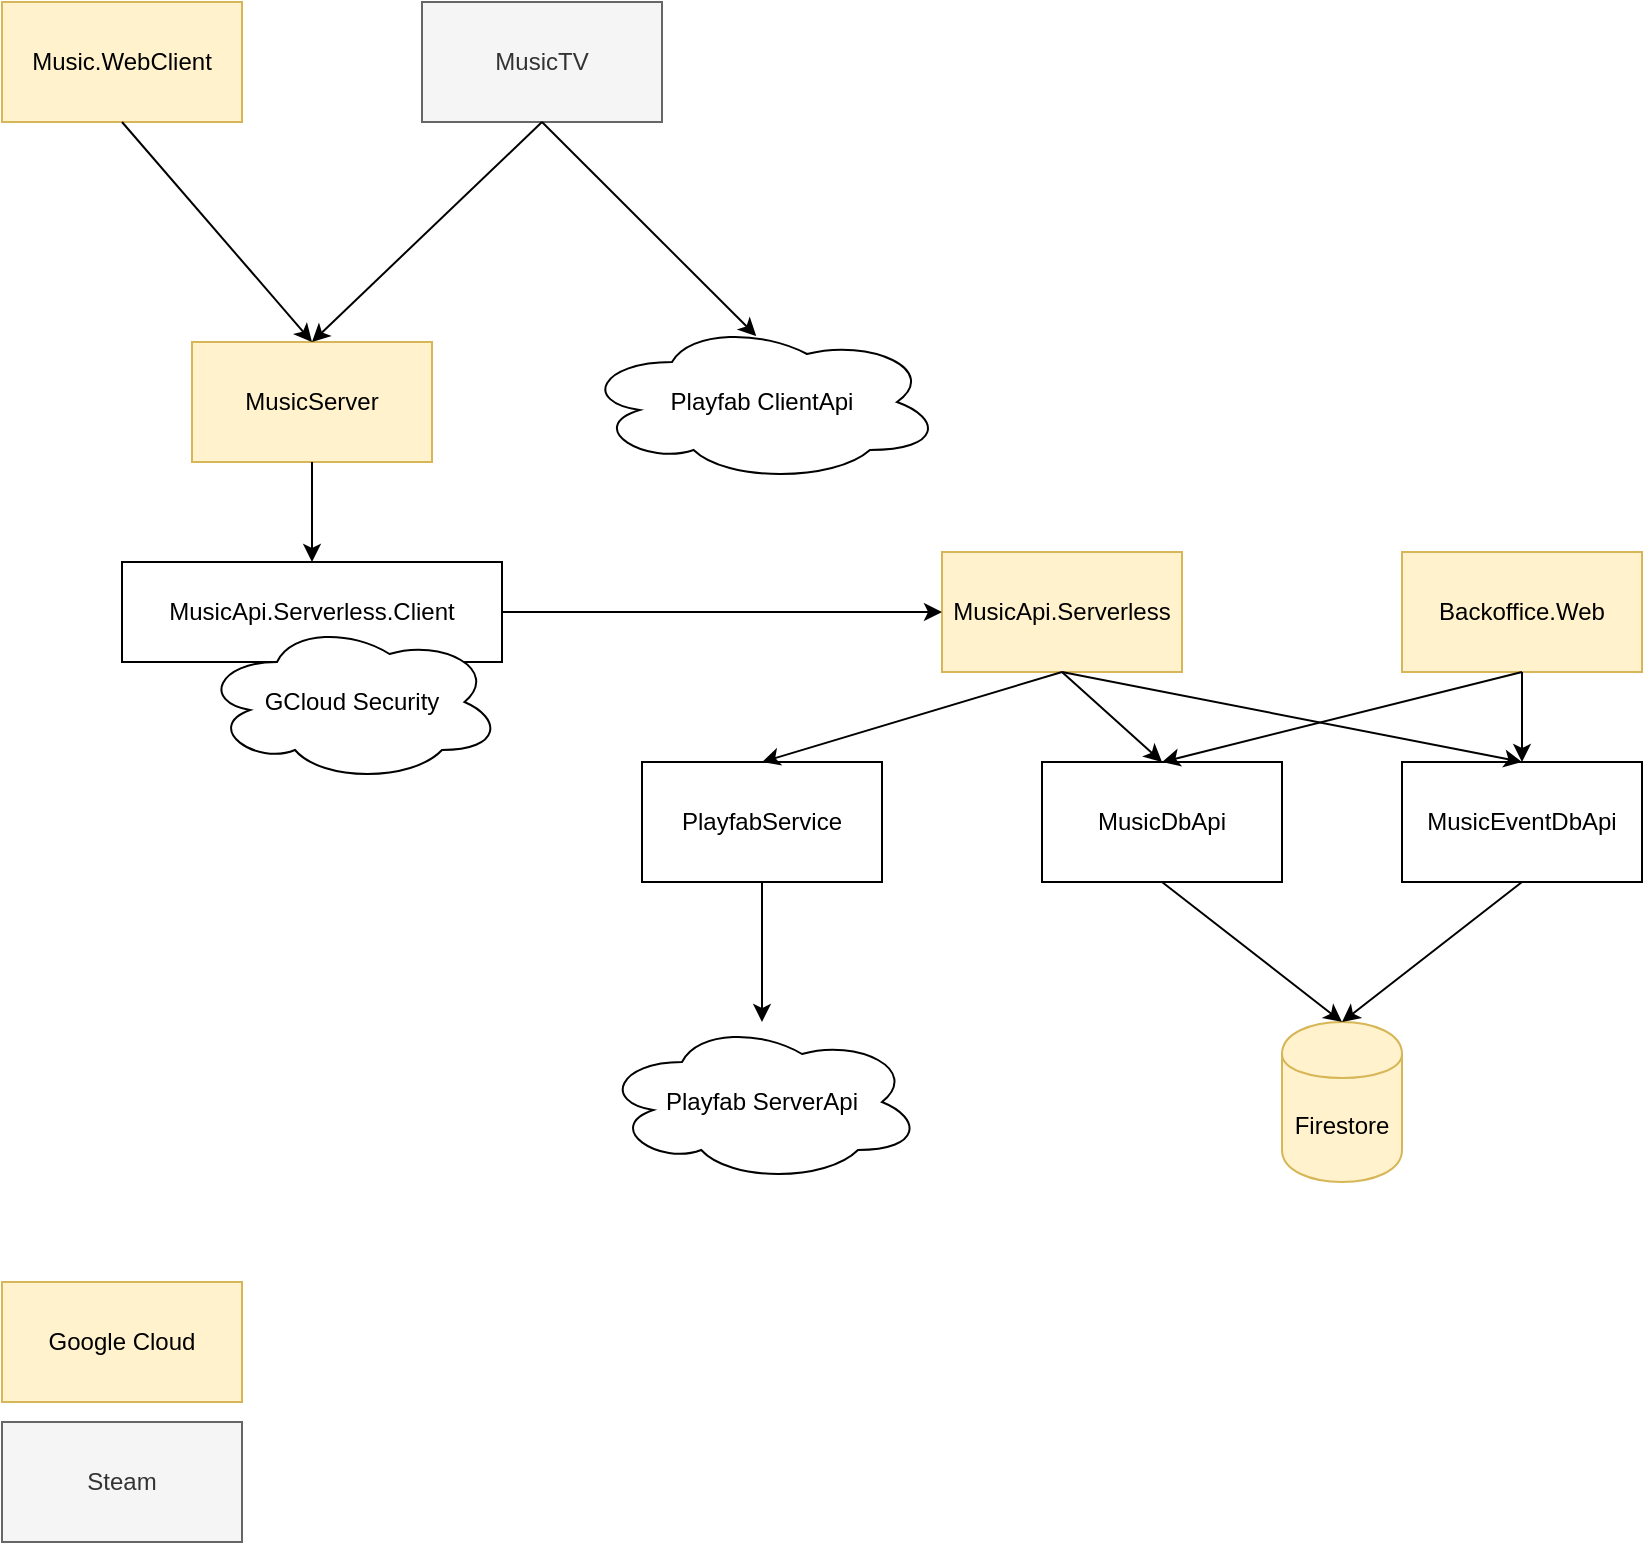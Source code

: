 <mxfile version="13.0.3" type="device"><diagram id="oWdbxWRQWEb6TcisBcxv" name="Page-1"><mxGraphModel dx="1463" dy="1946" grid="1" gridSize="10" guides="1" tooltips="1" connect="1" arrows="1" fold="1" page="1" pageScale="1" pageWidth="850" pageHeight="1100" math="0" shadow="0"><root><mxCell id="0"/><mxCell id="1" parent="0"/><mxCell id="LHcQ9ObFHGDCjxjt8cW8-1" value="MusicServer" style="rounded=0;whiteSpace=wrap;html=1;fillColor=#fff2cc;strokeColor=#d6b656;" vertex="1" parent="1"><mxGeometry x="105" y="-920" width="120" height="60" as="geometry"/></mxCell><mxCell id="LHcQ9ObFHGDCjxjt8cW8-2" value="MusicApi.Serverless" style="rounded=0;whiteSpace=wrap;html=1;fillColor=#fff2cc;strokeColor=#d6b656;" vertex="1" parent="1"><mxGeometry x="480" y="-815" width="120" height="60" as="geometry"/></mxCell><mxCell id="LHcQ9ObFHGDCjxjt8cW8-3" value="MusicApi.Serverless.Client" style="rounded=0;whiteSpace=wrap;html=1;" vertex="1" parent="1"><mxGeometry x="70" y="-810" width="190" height="50" as="geometry"/></mxCell><mxCell id="LHcQ9ObFHGDCjxjt8cW8-4" value="" style="endArrow=classic;html=1;exitX=0.5;exitY=1;exitDx=0;exitDy=0;entryX=0.5;entryY=0;entryDx=0;entryDy=0;" edge="1" parent="1" source="LHcQ9ObFHGDCjxjt8cW8-1" target="LHcQ9ObFHGDCjxjt8cW8-3"><mxGeometry width="50" height="50" relative="1" as="geometry"><mxPoint x="270" y="-850" as="sourcePoint"/><mxPoint x="320" y="-900" as="targetPoint"/></mxGeometry></mxCell><mxCell id="LHcQ9ObFHGDCjxjt8cW8-5" value="" style="endArrow=classic;html=1;exitX=1;exitY=0.5;exitDx=0;exitDy=0;entryX=0;entryY=0.5;entryDx=0;entryDy=0;" edge="1" parent="1" source="LHcQ9ObFHGDCjxjt8cW8-3" target="LHcQ9ObFHGDCjxjt8cW8-2"><mxGeometry width="50" height="50" relative="1" as="geometry"><mxPoint x="320" y="-780" as="sourcePoint"/><mxPoint x="370" y="-830" as="targetPoint"/></mxGeometry></mxCell><mxCell id="LHcQ9ObFHGDCjxjt8cW8-6" value="MusicDbApi" style="rounded=0;whiteSpace=wrap;html=1;" vertex="1" parent="1"><mxGeometry x="530" y="-710" width="120" height="60" as="geometry"/></mxCell><mxCell id="LHcQ9ObFHGDCjxjt8cW8-7" value="MusicEventDbApi" style="rounded=0;whiteSpace=wrap;html=1;" vertex="1" parent="1"><mxGeometry x="710" y="-710" width="120" height="60" as="geometry"/></mxCell><mxCell id="LHcQ9ObFHGDCjxjt8cW8-8" value="Firestore" style="shape=cylinder;whiteSpace=wrap;html=1;boundedLbl=1;backgroundOutline=1;fillColor=#fff2cc;strokeColor=#d6b656;" vertex="1" parent="1"><mxGeometry x="650" y="-580" width="60" height="80" as="geometry"/></mxCell><mxCell id="LHcQ9ObFHGDCjxjt8cW8-11" value="" style="endArrow=classic;html=1;exitX=0.5;exitY=1;exitDx=0;exitDy=0;entryX=0.5;entryY=0;entryDx=0;entryDy=0;" edge="1" parent="1" source="LHcQ9ObFHGDCjxjt8cW8-2" target="LHcQ9ObFHGDCjxjt8cW8-6"><mxGeometry width="50" height="50" relative="1" as="geometry"><mxPoint x="520" y="-750" as="sourcePoint"/><mxPoint x="570" y="-800" as="targetPoint"/></mxGeometry></mxCell><mxCell id="LHcQ9ObFHGDCjxjt8cW8-12" value="" style="endArrow=classic;html=1;exitX=0.5;exitY=1;exitDx=0;exitDy=0;entryX=0.5;entryY=0;entryDx=0;entryDy=0;" edge="1" parent="1" source="LHcQ9ObFHGDCjxjt8cW8-2" target="LHcQ9ObFHGDCjxjt8cW8-7"><mxGeometry width="50" height="50" relative="1" as="geometry"><mxPoint x="435" y="-750" as="sourcePoint"/><mxPoint x="410" y="-690" as="targetPoint"/></mxGeometry></mxCell><mxCell id="LHcQ9ObFHGDCjxjt8cW8-13" value="" style="endArrow=classic;html=1;exitX=0.5;exitY=1;exitDx=0;exitDy=0;entryX=0.5;entryY=0;entryDx=0;entryDy=0;" edge="1" parent="1" source="LHcQ9ObFHGDCjxjt8cW8-7" target="LHcQ9ObFHGDCjxjt8cW8-8"><mxGeometry width="50" height="50" relative="1" as="geometry"><mxPoint x="620" y="-540" as="sourcePoint"/><mxPoint x="670" y="-590" as="targetPoint"/></mxGeometry></mxCell><mxCell id="LHcQ9ObFHGDCjxjt8cW8-14" value="" style="endArrow=classic;html=1;exitX=0.5;exitY=1;exitDx=0;exitDy=0;entryX=0.5;entryY=0;entryDx=0;entryDy=0;" edge="1" parent="1" source="LHcQ9ObFHGDCjxjt8cW8-6" target="LHcQ9ObFHGDCjxjt8cW8-8"><mxGeometry width="50" height="50" relative="1" as="geometry"><mxPoint x="370" y="-550" as="sourcePoint"/><mxPoint x="420" y="-600" as="targetPoint"/></mxGeometry></mxCell><mxCell id="LHcQ9ObFHGDCjxjt8cW8-15" value="GCloud Security" style="ellipse;shape=cloud;whiteSpace=wrap;html=1;" vertex="1" parent="1"><mxGeometry x="110" y="-780" width="150" height="80" as="geometry"/></mxCell><mxCell id="LHcQ9ObFHGDCjxjt8cW8-16" value="PlayfabService" style="rounded=0;whiteSpace=wrap;html=1;" vertex="1" parent="1"><mxGeometry x="330" y="-710" width="120" height="60" as="geometry"/></mxCell><mxCell id="LHcQ9ObFHGDCjxjt8cW8-17" value="Playfab ServerApi" style="ellipse;shape=cloud;whiteSpace=wrap;html=1;" vertex="1" parent="1"><mxGeometry x="310" y="-580" width="160" height="80" as="geometry"/></mxCell><mxCell id="LHcQ9ObFHGDCjxjt8cW8-18" value="" style="endArrow=classic;html=1;exitX=0.5;exitY=1;exitDx=0;exitDy=0;" edge="1" parent="1" source="LHcQ9ObFHGDCjxjt8cW8-16" target="LHcQ9ObFHGDCjxjt8cW8-17"><mxGeometry width="50" height="50" relative="1" as="geometry"><mxPoint x="750" y="-580" as="sourcePoint"/><mxPoint x="800" y="-630" as="targetPoint"/></mxGeometry></mxCell><mxCell id="LHcQ9ObFHGDCjxjt8cW8-19" value="" style="endArrow=classic;html=1;exitX=0.5;exitY=1;exitDx=0;exitDy=0;entryX=0.5;entryY=0;entryDx=0;entryDy=0;" edge="1" parent="1" source="LHcQ9ObFHGDCjxjt8cW8-2" target="LHcQ9ObFHGDCjxjt8cW8-16"><mxGeometry width="50" height="50" relative="1" as="geometry"><mxPoint x="650" y="-730" as="sourcePoint"/><mxPoint x="700" y="-780" as="targetPoint"/></mxGeometry></mxCell><mxCell id="LHcQ9ObFHGDCjxjt8cW8-20" value="Music.WebClient" style="rounded=0;whiteSpace=wrap;html=1;fillColor=#fff2cc;strokeColor=#d6b656;" vertex="1" parent="1"><mxGeometry x="10" y="-1090" width="120" height="60" as="geometry"/></mxCell><mxCell id="LHcQ9ObFHGDCjxjt8cW8-21" value="MusicTV" style="rounded=0;whiteSpace=wrap;html=1;fillColor=#f5f5f5;strokeColor=#666666;fontColor=#333333;" vertex="1" parent="1"><mxGeometry x="220" y="-1090" width="120" height="60" as="geometry"/></mxCell><mxCell id="LHcQ9ObFHGDCjxjt8cW8-22" value="" style="endArrow=classic;html=1;exitX=0.5;exitY=1;exitDx=0;exitDy=0;entryX=0.5;entryY=0;entryDx=0;entryDy=0;" edge="1" parent="1" source="LHcQ9ObFHGDCjxjt8cW8-20" target="LHcQ9ObFHGDCjxjt8cW8-1"><mxGeometry width="50" height="50" relative="1" as="geometry"><mxPoint x="230" y="-980" as="sourcePoint"/><mxPoint x="280" y="-1030" as="targetPoint"/></mxGeometry></mxCell><mxCell id="LHcQ9ObFHGDCjxjt8cW8-23" value="" style="endArrow=classic;html=1;exitX=0.5;exitY=1;exitDx=0;exitDy=0;entryX=0.5;entryY=0;entryDx=0;entryDy=0;" edge="1" parent="1" source="LHcQ9ObFHGDCjxjt8cW8-21" target="LHcQ9ObFHGDCjxjt8cW8-1"><mxGeometry width="50" height="50" relative="1" as="geometry"><mxPoint x="175" y="-1020" as="sourcePoint"/><mxPoint x="175" y="-910" as="targetPoint"/></mxGeometry></mxCell><mxCell id="LHcQ9ObFHGDCjxjt8cW8-24" value="Playfab ClientApi" style="ellipse;shape=cloud;whiteSpace=wrap;html=1;" vertex="1" parent="1"><mxGeometry x="300" y="-930" width="180" height="80" as="geometry"/></mxCell><mxCell id="LHcQ9ObFHGDCjxjt8cW8-25" value="" style="endArrow=classic;html=1;exitX=0.5;exitY=1;exitDx=0;exitDy=0;entryX=0.484;entryY=0.088;entryDx=0;entryDy=0;entryPerimeter=0;" edge="1" parent="1" source="LHcQ9ObFHGDCjxjt8cW8-21" target="LHcQ9ObFHGDCjxjt8cW8-24"><mxGeometry width="50" height="50" relative="1" as="geometry"><mxPoint x="290" y="-1020" as="sourcePoint"/><mxPoint x="175" y="-910" as="targetPoint"/></mxGeometry></mxCell><mxCell id="LHcQ9ObFHGDCjxjt8cW8-26" value="Backoffice.Web" style="rounded=0;whiteSpace=wrap;html=1;fillColor=#fff2cc;strokeColor=#d6b656;" vertex="1" parent="1"><mxGeometry x="710" y="-815" width="120" height="60" as="geometry"/></mxCell><mxCell id="LHcQ9ObFHGDCjxjt8cW8-27" value="" style="endArrow=classic;html=1;exitX=0.5;exitY=1;exitDx=0;exitDy=0;entryX=0.5;entryY=0;entryDx=0;entryDy=0;" edge="1" parent="1" source="LHcQ9ObFHGDCjxjt8cW8-26" target="LHcQ9ObFHGDCjxjt8cW8-7"><mxGeometry width="50" height="50" relative="1" as="geometry"><mxPoint x="590" y="-745" as="sourcePoint"/><mxPoint x="780" y="-710" as="targetPoint"/></mxGeometry></mxCell><mxCell id="LHcQ9ObFHGDCjxjt8cW8-28" value="" style="endArrow=classic;html=1;exitX=0.5;exitY=1;exitDx=0;exitDy=0;entryX=0.5;entryY=0;entryDx=0;entryDy=0;" edge="1" parent="1" source="LHcQ9ObFHGDCjxjt8cW8-26" target="LHcQ9ObFHGDCjxjt8cW8-6"><mxGeometry width="50" height="50" relative="1" as="geometry"><mxPoint x="775" y="-760" as="sourcePoint"/><mxPoint x="585" y="-715" as="targetPoint"/></mxGeometry></mxCell><mxCell id="LHcQ9ObFHGDCjxjt8cW8-29" value="Google Cloud" style="rounded=0;whiteSpace=wrap;html=1;fillColor=#fff2cc;strokeColor=#d6b656;" vertex="1" parent="1"><mxGeometry x="10" y="-450" width="120" height="60" as="geometry"/></mxCell><mxCell id="LHcQ9ObFHGDCjxjt8cW8-30" value="Steam" style="rounded=0;whiteSpace=wrap;html=1;fillColor=#f5f5f5;strokeColor=#666666;fontColor=#333333;" vertex="1" parent="1"><mxGeometry x="10" y="-380" width="120" height="60" as="geometry"/></mxCell></root></mxGraphModel></diagram></mxfile>